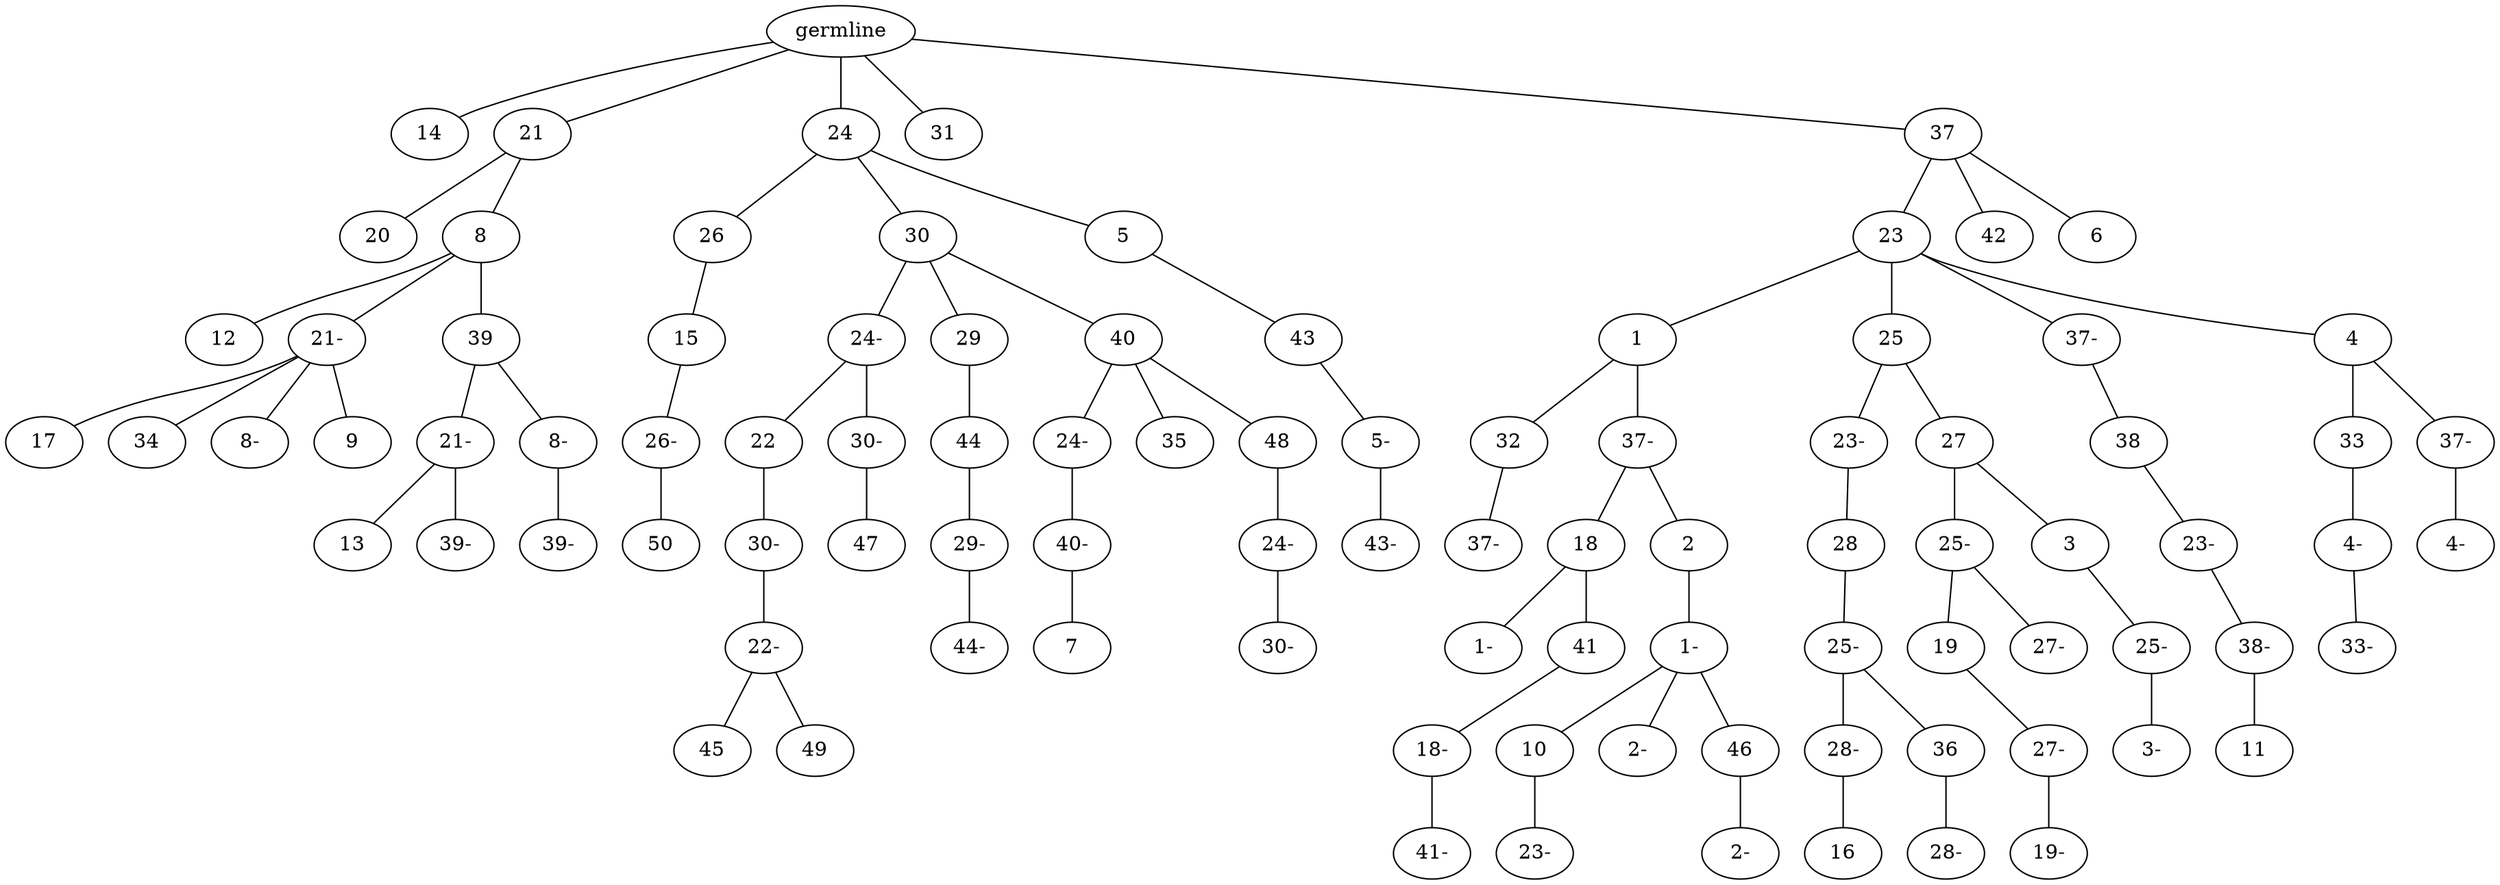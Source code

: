 graph tree {
    "140198791562432" [label="germline"];
    "140198791463456" [label="14"];
    "140198791463648" [label="21"];
    "140198791465616" [label="20"];
    "140198791465424" [label="8"];
    "140198791464896" [label="12"];
    "140198791463216" [label="21-"];
    "140198791463264" [label="17"];
    "140198791463984" [label="34"];
    "140198791465328" [label="8-"];
    "140198791464032" [label="9"];
    "140198791464992" [label="39"];
    "140198791463408" [label="21-"];
    "140198791426448" [label="13"];
    "140198791428368" [label="39-"];
    "140198791463792" [label="8-"];
    "140198791427168" [label="39-"];
    "140198791465856" [label="24"];
    "140198791464560" [label="26"];
    "140198791463024" [label="15"];
    "140198791427120" [label="26-"];
    "140198791426496" [label="50"];
    "140198791464416" [label="30"];
    "140198791427072" [label="24-"];
    "140198791427456" [label="22"];
    "140198791426112" [label="30-"];
    "140198791426784" [label="22-"];
    "140198791429760" [label="45"];
    "140198791426304" [label="49"];
    "140198791427648" [label="30-"];
    "140198791430000" [label="47"];
    "140198791427744" [label="29"];
    "140198791429904" [label="44"];
    "140198791427792" [label="29-"];
    "140198791429664" [label="44-"];
    "140198791429616" [label="40"];
    "140198791429952" [label="24-"];
    "140198791426160" [label="40-"];
    "140198791429328" [label="7"];
    "140198791427552" [label="35"];
    "140198791429232" [label="48"];
    "140198791429712" [label="24-"];
    "140198791428224" [label="30-"];
    "140198791464656" [label="5"];
    "140198791428272" [label="43"];
    "140198791426976" [label="5-"];
    "140198791428704" [label="43-"];
    "140198791463600" [label="31"];
    "140198791464944" [label="37"];
    "140198791428752" [label="23"];
    "140198791429280" [label="1"];
    "140198791428416" [label="32"];
    "140198791466000" [label="37-"];
    "140198791429376" [label="37-"];
    "140198791434192" [label="18"];
    "140198791434144" [label="1-"];
    "140198791433568" [label="41"];
    "140198791433040" [label="18-"];
    "140198791434000" [label="41-"];
    "140198791433424" [label="2"];
    "140198791433136" [label="1-"];
    "140198791432800" [label="10"];
    "140198791432224" [label="23-"];
    "140198791433280" [label="2-"];
    "140198791432656" [label="46"];
    "140198791432848" [label="2-"];
    "140198791428656" [label="25"];
    "140198791429040" [label="23-"];
    "140198791433952" [label="28"];
    "140198791433376" [label="25-"];
    "140198791433856" [label="28-"];
    "140198791431984" [label="16"];
    "140198791432704" [label="36"];
    "140198791432992" [label="28-"];
    "140198793154672" [label="27"];
    "140198791536992" [label="25-"];
    "140198792373104" [label="19"];
    "140198792373968" [label="27-"];
    "140198792374544" [label="19-"];
    "140198792373008" [label="27-"];
    "140198791537664" [label="3"];
    "140198792374352" [label="25-"];
    "140198792376224" [label="3-"];
    "140198847847728" [label="37-"];
    "140198792373872" [label="38"];
    "140198792373488" [label="23-"];
    "140198792375744" [label="38-"];
    "140198792374880" [label="11"];
    "140198792375360" [label="4"];
    "140198792374784" [label="33"];
    "140198791466480" [label="4-"];
    "140198791466672" [label="33-"];
    "140198792373200" [label="37-"];
    "140198791521280" [label="4-"];
    "140198792372480" [label="42"];
    "140198792374256" [label="6"];
    "140198791562432" -- "140198791463456";
    "140198791562432" -- "140198791463648";
    "140198791562432" -- "140198791465856";
    "140198791562432" -- "140198791463600";
    "140198791562432" -- "140198791464944";
    "140198791463648" -- "140198791465616";
    "140198791463648" -- "140198791465424";
    "140198791465424" -- "140198791464896";
    "140198791465424" -- "140198791463216";
    "140198791465424" -- "140198791464992";
    "140198791463216" -- "140198791463264";
    "140198791463216" -- "140198791463984";
    "140198791463216" -- "140198791465328";
    "140198791463216" -- "140198791464032";
    "140198791464992" -- "140198791463408";
    "140198791464992" -- "140198791463792";
    "140198791463408" -- "140198791426448";
    "140198791463408" -- "140198791428368";
    "140198791463792" -- "140198791427168";
    "140198791465856" -- "140198791464560";
    "140198791465856" -- "140198791464416";
    "140198791465856" -- "140198791464656";
    "140198791464560" -- "140198791463024";
    "140198791463024" -- "140198791427120";
    "140198791427120" -- "140198791426496";
    "140198791464416" -- "140198791427072";
    "140198791464416" -- "140198791427744";
    "140198791464416" -- "140198791429616";
    "140198791427072" -- "140198791427456";
    "140198791427072" -- "140198791427648";
    "140198791427456" -- "140198791426112";
    "140198791426112" -- "140198791426784";
    "140198791426784" -- "140198791429760";
    "140198791426784" -- "140198791426304";
    "140198791427648" -- "140198791430000";
    "140198791427744" -- "140198791429904";
    "140198791429904" -- "140198791427792";
    "140198791427792" -- "140198791429664";
    "140198791429616" -- "140198791429952";
    "140198791429616" -- "140198791427552";
    "140198791429616" -- "140198791429232";
    "140198791429952" -- "140198791426160";
    "140198791426160" -- "140198791429328";
    "140198791429232" -- "140198791429712";
    "140198791429712" -- "140198791428224";
    "140198791464656" -- "140198791428272";
    "140198791428272" -- "140198791426976";
    "140198791426976" -- "140198791428704";
    "140198791464944" -- "140198791428752";
    "140198791464944" -- "140198792372480";
    "140198791464944" -- "140198792374256";
    "140198791428752" -- "140198791429280";
    "140198791428752" -- "140198791428656";
    "140198791428752" -- "140198847847728";
    "140198791428752" -- "140198792375360";
    "140198791429280" -- "140198791428416";
    "140198791429280" -- "140198791429376";
    "140198791428416" -- "140198791466000";
    "140198791429376" -- "140198791434192";
    "140198791429376" -- "140198791433424";
    "140198791434192" -- "140198791434144";
    "140198791434192" -- "140198791433568";
    "140198791433568" -- "140198791433040";
    "140198791433040" -- "140198791434000";
    "140198791433424" -- "140198791433136";
    "140198791433136" -- "140198791432800";
    "140198791433136" -- "140198791433280";
    "140198791433136" -- "140198791432656";
    "140198791432800" -- "140198791432224";
    "140198791432656" -- "140198791432848";
    "140198791428656" -- "140198791429040";
    "140198791428656" -- "140198793154672";
    "140198791429040" -- "140198791433952";
    "140198791433952" -- "140198791433376";
    "140198791433376" -- "140198791433856";
    "140198791433376" -- "140198791432704";
    "140198791433856" -- "140198791431984";
    "140198791432704" -- "140198791432992";
    "140198793154672" -- "140198791536992";
    "140198793154672" -- "140198791537664";
    "140198791536992" -- "140198792373104";
    "140198791536992" -- "140198792373008";
    "140198792373104" -- "140198792373968";
    "140198792373968" -- "140198792374544";
    "140198791537664" -- "140198792374352";
    "140198792374352" -- "140198792376224";
    "140198847847728" -- "140198792373872";
    "140198792373872" -- "140198792373488";
    "140198792373488" -- "140198792375744";
    "140198792375744" -- "140198792374880";
    "140198792375360" -- "140198792374784";
    "140198792375360" -- "140198792373200";
    "140198792374784" -- "140198791466480";
    "140198791466480" -- "140198791466672";
    "140198792373200" -- "140198791521280";
}
